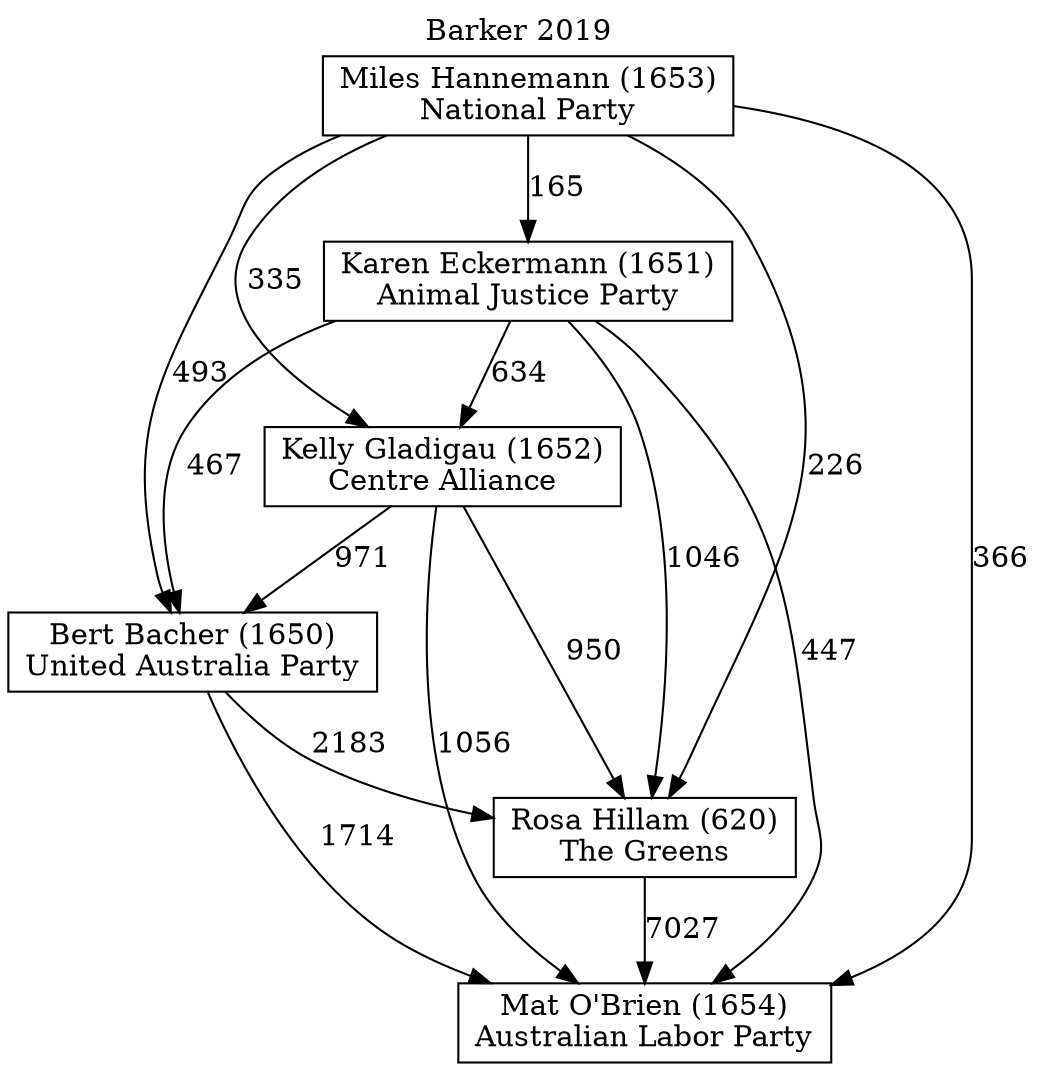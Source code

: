// House preference flow
digraph "Mat O'Brien (1654)_Barker_2019" {
	graph [label="Barker 2019" labelloc=t mclimit=10]
	node [shape=box]
	"Bert Bacher (1650)" [label="Bert Bacher (1650)
United Australia Party"]
	"Karen Eckermann (1651)" [label="Karen Eckermann (1651)
Animal Justice Party"]
	"Kelly Gladigau (1652)" [label="Kelly Gladigau (1652)
Centre Alliance"]
	"Mat O'Brien (1654)" [label="Mat O'Brien (1654)
Australian Labor Party"]
	"Miles Hannemann (1653)" [label="Miles Hannemann (1653)
National Party"]
	"Rosa Hillam (620)" [label="Rosa Hillam (620)
The Greens"]
	"Bert Bacher (1650)" -> "Mat O'Brien (1654)" [label=1714]
	"Bert Bacher (1650)" -> "Rosa Hillam (620)" [label=2183]
	"Karen Eckermann (1651)" -> "Bert Bacher (1650)" [label=467]
	"Karen Eckermann (1651)" -> "Kelly Gladigau (1652)" [label=634]
	"Karen Eckermann (1651)" -> "Mat O'Brien (1654)" [label=447]
	"Karen Eckermann (1651)" -> "Rosa Hillam (620)" [label=1046]
	"Kelly Gladigau (1652)" -> "Bert Bacher (1650)" [label=971]
	"Kelly Gladigau (1652)" -> "Mat O'Brien (1654)" [label=1056]
	"Kelly Gladigau (1652)" -> "Rosa Hillam (620)" [label=950]
	"Miles Hannemann (1653)" -> "Bert Bacher (1650)" [label=493]
	"Miles Hannemann (1653)" -> "Karen Eckermann (1651)" [label=165]
	"Miles Hannemann (1653)" -> "Kelly Gladigau (1652)" [label=335]
	"Miles Hannemann (1653)" -> "Mat O'Brien (1654)" [label=366]
	"Miles Hannemann (1653)" -> "Rosa Hillam (620)" [label=226]
	"Rosa Hillam (620)" -> "Mat O'Brien (1654)" [label=7027]
}
